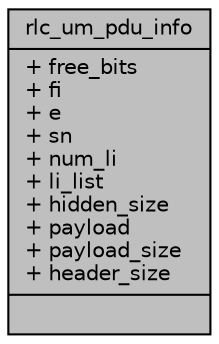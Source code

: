 digraph "rlc_um_pdu_info"
{
 // LATEX_PDF_SIZE
  edge [fontname="Helvetica",fontsize="10",labelfontname="Helvetica",labelfontsize="10"];
  node [fontname="Helvetica",fontsize="10",shape=record];
  Node1 [label="{rlc_um_pdu_info\n|+ free_bits\l+ fi\l+ e\l+ sn\l+ num_li\l+ li_list\l+ hidden_size\l+ payload\l+ payload_size\l+ header_size\l|}",height=0.2,width=0.4,color="black", fillcolor="grey75", style="filled", fontcolor="black",tooltip=" "];
}

